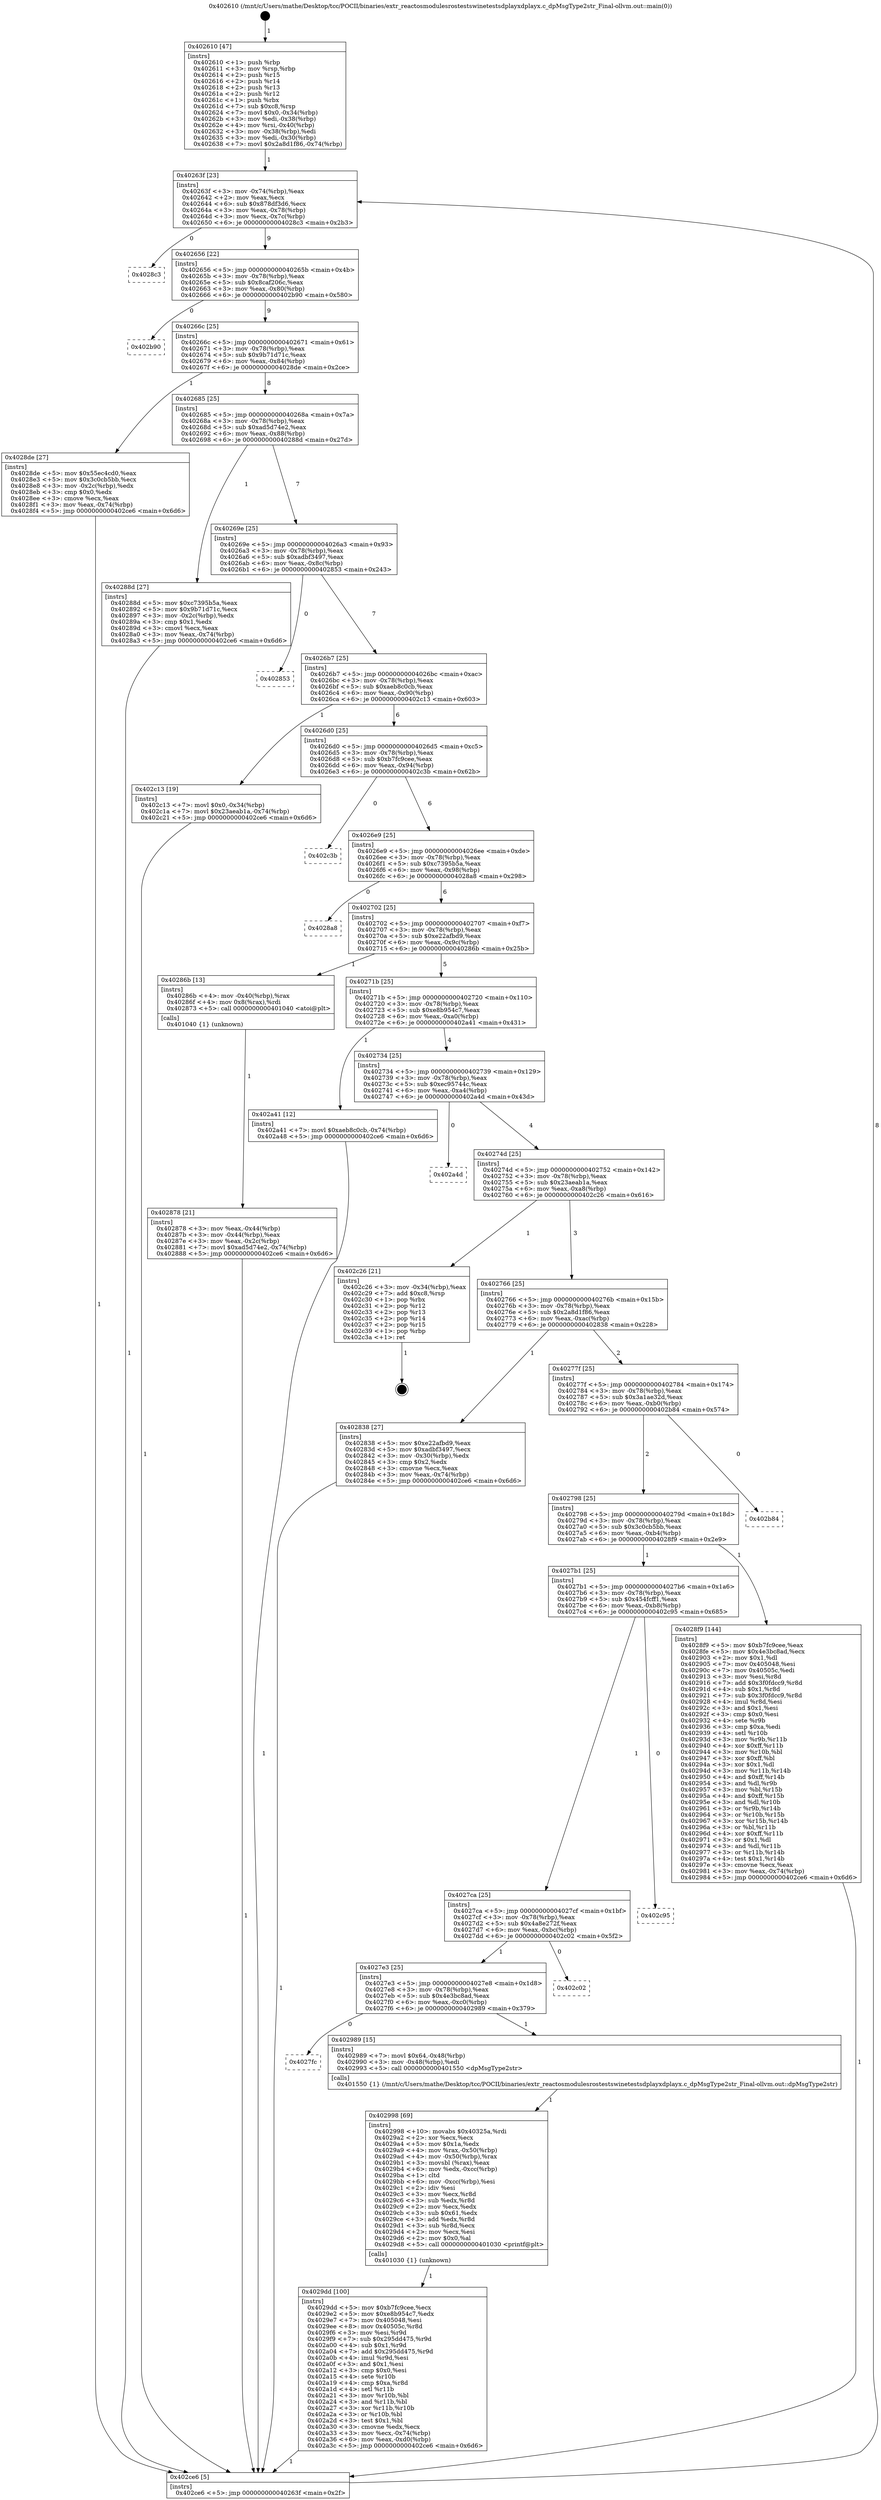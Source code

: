 digraph "0x402610" {
  label = "0x402610 (/mnt/c/Users/mathe/Desktop/tcc/POCII/binaries/extr_reactosmodulesrostestswinetestsdplayxdplayx.c_dpMsgType2str_Final-ollvm.out::main(0))"
  labelloc = "t"
  node[shape=record]

  Entry [label="",width=0.3,height=0.3,shape=circle,fillcolor=black,style=filled]
  "0x40263f" [label="{
     0x40263f [23]\l
     | [instrs]\l
     &nbsp;&nbsp;0x40263f \<+3\>: mov -0x74(%rbp),%eax\l
     &nbsp;&nbsp;0x402642 \<+2\>: mov %eax,%ecx\l
     &nbsp;&nbsp;0x402644 \<+6\>: sub $0x878df3d6,%ecx\l
     &nbsp;&nbsp;0x40264a \<+3\>: mov %eax,-0x78(%rbp)\l
     &nbsp;&nbsp;0x40264d \<+3\>: mov %ecx,-0x7c(%rbp)\l
     &nbsp;&nbsp;0x402650 \<+6\>: je 00000000004028c3 \<main+0x2b3\>\l
  }"]
  "0x4028c3" [label="{
     0x4028c3\l
  }", style=dashed]
  "0x402656" [label="{
     0x402656 [22]\l
     | [instrs]\l
     &nbsp;&nbsp;0x402656 \<+5\>: jmp 000000000040265b \<main+0x4b\>\l
     &nbsp;&nbsp;0x40265b \<+3\>: mov -0x78(%rbp),%eax\l
     &nbsp;&nbsp;0x40265e \<+5\>: sub $0x8caf206c,%eax\l
     &nbsp;&nbsp;0x402663 \<+3\>: mov %eax,-0x80(%rbp)\l
     &nbsp;&nbsp;0x402666 \<+6\>: je 0000000000402b90 \<main+0x580\>\l
  }"]
  Exit [label="",width=0.3,height=0.3,shape=circle,fillcolor=black,style=filled,peripheries=2]
  "0x402b90" [label="{
     0x402b90\l
  }", style=dashed]
  "0x40266c" [label="{
     0x40266c [25]\l
     | [instrs]\l
     &nbsp;&nbsp;0x40266c \<+5\>: jmp 0000000000402671 \<main+0x61\>\l
     &nbsp;&nbsp;0x402671 \<+3\>: mov -0x78(%rbp),%eax\l
     &nbsp;&nbsp;0x402674 \<+5\>: sub $0x9b71d71c,%eax\l
     &nbsp;&nbsp;0x402679 \<+6\>: mov %eax,-0x84(%rbp)\l
     &nbsp;&nbsp;0x40267f \<+6\>: je 00000000004028de \<main+0x2ce\>\l
  }"]
  "0x4029dd" [label="{
     0x4029dd [100]\l
     | [instrs]\l
     &nbsp;&nbsp;0x4029dd \<+5\>: mov $0xb7fc9cee,%ecx\l
     &nbsp;&nbsp;0x4029e2 \<+5\>: mov $0xe8b954c7,%edx\l
     &nbsp;&nbsp;0x4029e7 \<+7\>: mov 0x405048,%esi\l
     &nbsp;&nbsp;0x4029ee \<+8\>: mov 0x40505c,%r8d\l
     &nbsp;&nbsp;0x4029f6 \<+3\>: mov %esi,%r9d\l
     &nbsp;&nbsp;0x4029f9 \<+7\>: sub $0x295dd475,%r9d\l
     &nbsp;&nbsp;0x402a00 \<+4\>: sub $0x1,%r9d\l
     &nbsp;&nbsp;0x402a04 \<+7\>: add $0x295dd475,%r9d\l
     &nbsp;&nbsp;0x402a0b \<+4\>: imul %r9d,%esi\l
     &nbsp;&nbsp;0x402a0f \<+3\>: and $0x1,%esi\l
     &nbsp;&nbsp;0x402a12 \<+3\>: cmp $0x0,%esi\l
     &nbsp;&nbsp;0x402a15 \<+4\>: sete %r10b\l
     &nbsp;&nbsp;0x402a19 \<+4\>: cmp $0xa,%r8d\l
     &nbsp;&nbsp;0x402a1d \<+4\>: setl %r11b\l
     &nbsp;&nbsp;0x402a21 \<+3\>: mov %r10b,%bl\l
     &nbsp;&nbsp;0x402a24 \<+3\>: and %r11b,%bl\l
     &nbsp;&nbsp;0x402a27 \<+3\>: xor %r11b,%r10b\l
     &nbsp;&nbsp;0x402a2a \<+3\>: or %r10b,%bl\l
     &nbsp;&nbsp;0x402a2d \<+3\>: test $0x1,%bl\l
     &nbsp;&nbsp;0x402a30 \<+3\>: cmovne %edx,%ecx\l
     &nbsp;&nbsp;0x402a33 \<+3\>: mov %ecx,-0x74(%rbp)\l
     &nbsp;&nbsp;0x402a36 \<+6\>: mov %eax,-0xd0(%rbp)\l
     &nbsp;&nbsp;0x402a3c \<+5\>: jmp 0000000000402ce6 \<main+0x6d6\>\l
  }"]
  "0x4028de" [label="{
     0x4028de [27]\l
     | [instrs]\l
     &nbsp;&nbsp;0x4028de \<+5\>: mov $0x55ec4cd0,%eax\l
     &nbsp;&nbsp;0x4028e3 \<+5\>: mov $0x3c0cb5bb,%ecx\l
     &nbsp;&nbsp;0x4028e8 \<+3\>: mov -0x2c(%rbp),%edx\l
     &nbsp;&nbsp;0x4028eb \<+3\>: cmp $0x0,%edx\l
     &nbsp;&nbsp;0x4028ee \<+3\>: cmove %ecx,%eax\l
     &nbsp;&nbsp;0x4028f1 \<+3\>: mov %eax,-0x74(%rbp)\l
     &nbsp;&nbsp;0x4028f4 \<+5\>: jmp 0000000000402ce6 \<main+0x6d6\>\l
  }"]
  "0x402685" [label="{
     0x402685 [25]\l
     | [instrs]\l
     &nbsp;&nbsp;0x402685 \<+5\>: jmp 000000000040268a \<main+0x7a\>\l
     &nbsp;&nbsp;0x40268a \<+3\>: mov -0x78(%rbp),%eax\l
     &nbsp;&nbsp;0x40268d \<+5\>: sub $0xad5d74e2,%eax\l
     &nbsp;&nbsp;0x402692 \<+6\>: mov %eax,-0x88(%rbp)\l
     &nbsp;&nbsp;0x402698 \<+6\>: je 000000000040288d \<main+0x27d\>\l
  }"]
  "0x402998" [label="{
     0x402998 [69]\l
     | [instrs]\l
     &nbsp;&nbsp;0x402998 \<+10\>: movabs $0x40325a,%rdi\l
     &nbsp;&nbsp;0x4029a2 \<+2\>: xor %ecx,%ecx\l
     &nbsp;&nbsp;0x4029a4 \<+5\>: mov $0x1a,%edx\l
     &nbsp;&nbsp;0x4029a9 \<+4\>: mov %rax,-0x50(%rbp)\l
     &nbsp;&nbsp;0x4029ad \<+4\>: mov -0x50(%rbp),%rax\l
     &nbsp;&nbsp;0x4029b1 \<+3\>: movsbl (%rax),%eax\l
     &nbsp;&nbsp;0x4029b4 \<+6\>: mov %edx,-0xcc(%rbp)\l
     &nbsp;&nbsp;0x4029ba \<+1\>: cltd\l
     &nbsp;&nbsp;0x4029bb \<+6\>: mov -0xcc(%rbp),%esi\l
     &nbsp;&nbsp;0x4029c1 \<+2\>: idiv %esi\l
     &nbsp;&nbsp;0x4029c3 \<+3\>: mov %ecx,%r8d\l
     &nbsp;&nbsp;0x4029c6 \<+3\>: sub %edx,%r8d\l
     &nbsp;&nbsp;0x4029c9 \<+2\>: mov %ecx,%edx\l
     &nbsp;&nbsp;0x4029cb \<+3\>: sub $0x61,%edx\l
     &nbsp;&nbsp;0x4029ce \<+3\>: add %edx,%r8d\l
     &nbsp;&nbsp;0x4029d1 \<+3\>: sub %r8d,%ecx\l
     &nbsp;&nbsp;0x4029d4 \<+2\>: mov %ecx,%esi\l
     &nbsp;&nbsp;0x4029d6 \<+2\>: mov $0x0,%al\l
     &nbsp;&nbsp;0x4029d8 \<+5\>: call 0000000000401030 \<printf@plt\>\l
     | [calls]\l
     &nbsp;&nbsp;0x401030 \{1\} (unknown)\l
  }"]
  "0x40288d" [label="{
     0x40288d [27]\l
     | [instrs]\l
     &nbsp;&nbsp;0x40288d \<+5\>: mov $0xc7395b5a,%eax\l
     &nbsp;&nbsp;0x402892 \<+5\>: mov $0x9b71d71c,%ecx\l
     &nbsp;&nbsp;0x402897 \<+3\>: mov -0x2c(%rbp),%edx\l
     &nbsp;&nbsp;0x40289a \<+3\>: cmp $0x1,%edx\l
     &nbsp;&nbsp;0x40289d \<+3\>: cmovl %ecx,%eax\l
     &nbsp;&nbsp;0x4028a0 \<+3\>: mov %eax,-0x74(%rbp)\l
     &nbsp;&nbsp;0x4028a3 \<+5\>: jmp 0000000000402ce6 \<main+0x6d6\>\l
  }"]
  "0x40269e" [label="{
     0x40269e [25]\l
     | [instrs]\l
     &nbsp;&nbsp;0x40269e \<+5\>: jmp 00000000004026a3 \<main+0x93\>\l
     &nbsp;&nbsp;0x4026a3 \<+3\>: mov -0x78(%rbp),%eax\l
     &nbsp;&nbsp;0x4026a6 \<+5\>: sub $0xadbf3497,%eax\l
     &nbsp;&nbsp;0x4026ab \<+6\>: mov %eax,-0x8c(%rbp)\l
     &nbsp;&nbsp;0x4026b1 \<+6\>: je 0000000000402853 \<main+0x243\>\l
  }"]
  "0x4027fc" [label="{
     0x4027fc\l
  }", style=dashed]
  "0x402853" [label="{
     0x402853\l
  }", style=dashed]
  "0x4026b7" [label="{
     0x4026b7 [25]\l
     | [instrs]\l
     &nbsp;&nbsp;0x4026b7 \<+5\>: jmp 00000000004026bc \<main+0xac\>\l
     &nbsp;&nbsp;0x4026bc \<+3\>: mov -0x78(%rbp),%eax\l
     &nbsp;&nbsp;0x4026bf \<+5\>: sub $0xaeb8c0cb,%eax\l
     &nbsp;&nbsp;0x4026c4 \<+6\>: mov %eax,-0x90(%rbp)\l
     &nbsp;&nbsp;0x4026ca \<+6\>: je 0000000000402c13 \<main+0x603\>\l
  }"]
  "0x402989" [label="{
     0x402989 [15]\l
     | [instrs]\l
     &nbsp;&nbsp;0x402989 \<+7\>: movl $0x64,-0x48(%rbp)\l
     &nbsp;&nbsp;0x402990 \<+3\>: mov -0x48(%rbp),%edi\l
     &nbsp;&nbsp;0x402993 \<+5\>: call 0000000000401550 \<dpMsgType2str\>\l
     | [calls]\l
     &nbsp;&nbsp;0x401550 \{1\} (/mnt/c/Users/mathe/Desktop/tcc/POCII/binaries/extr_reactosmodulesrostestswinetestsdplayxdplayx.c_dpMsgType2str_Final-ollvm.out::dpMsgType2str)\l
  }"]
  "0x402c13" [label="{
     0x402c13 [19]\l
     | [instrs]\l
     &nbsp;&nbsp;0x402c13 \<+7\>: movl $0x0,-0x34(%rbp)\l
     &nbsp;&nbsp;0x402c1a \<+7\>: movl $0x23aeab1a,-0x74(%rbp)\l
     &nbsp;&nbsp;0x402c21 \<+5\>: jmp 0000000000402ce6 \<main+0x6d6\>\l
  }"]
  "0x4026d0" [label="{
     0x4026d0 [25]\l
     | [instrs]\l
     &nbsp;&nbsp;0x4026d0 \<+5\>: jmp 00000000004026d5 \<main+0xc5\>\l
     &nbsp;&nbsp;0x4026d5 \<+3\>: mov -0x78(%rbp),%eax\l
     &nbsp;&nbsp;0x4026d8 \<+5\>: sub $0xb7fc9cee,%eax\l
     &nbsp;&nbsp;0x4026dd \<+6\>: mov %eax,-0x94(%rbp)\l
     &nbsp;&nbsp;0x4026e3 \<+6\>: je 0000000000402c3b \<main+0x62b\>\l
  }"]
  "0x4027e3" [label="{
     0x4027e3 [25]\l
     | [instrs]\l
     &nbsp;&nbsp;0x4027e3 \<+5\>: jmp 00000000004027e8 \<main+0x1d8\>\l
     &nbsp;&nbsp;0x4027e8 \<+3\>: mov -0x78(%rbp),%eax\l
     &nbsp;&nbsp;0x4027eb \<+5\>: sub $0x4e3bc8ad,%eax\l
     &nbsp;&nbsp;0x4027f0 \<+6\>: mov %eax,-0xc0(%rbp)\l
     &nbsp;&nbsp;0x4027f6 \<+6\>: je 0000000000402989 \<main+0x379\>\l
  }"]
  "0x402c3b" [label="{
     0x402c3b\l
  }", style=dashed]
  "0x4026e9" [label="{
     0x4026e9 [25]\l
     | [instrs]\l
     &nbsp;&nbsp;0x4026e9 \<+5\>: jmp 00000000004026ee \<main+0xde\>\l
     &nbsp;&nbsp;0x4026ee \<+3\>: mov -0x78(%rbp),%eax\l
     &nbsp;&nbsp;0x4026f1 \<+5\>: sub $0xc7395b5a,%eax\l
     &nbsp;&nbsp;0x4026f6 \<+6\>: mov %eax,-0x98(%rbp)\l
     &nbsp;&nbsp;0x4026fc \<+6\>: je 00000000004028a8 \<main+0x298\>\l
  }"]
  "0x402c02" [label="{
     0x402c02\l
  }", style=dashed]
  "0x4028a8" [label="{
     0x4028a8\l
  }", style=dashed]
  "0x402702" [label="{
     0x402702 [25]\l
     | [instrs]\l
     &nbsp;&nbsp;0x402702 \<+5\>: jmp 0000000000402707 \<main+0xf7\>\l
     &nbsp;&nbsp;0x402707 \<+3\>: mov -0x78(%rbp),%eax\l
     &nbsp;&nbsp;0x40270a \<+5\>: sub $0xe22afbd9,%eax\l
     &nbsp;&nbsp;0x40270f \<+6\>: mov %eax,-0x9c(%rbp)\l
     &nbsp;&nbsp;0x402715 \<+6\>: je 000000000040286b \<main+0x25b\>\l
  }"]
  "0x4027ca" [label="{
     0x4027ca [25]\l
     | [instrs]\l
     &nbsp;&nbsp;0x4027ca \<+5\>: jmp 00000000004027cf \<main+0x1bf\>\l
     &nbsp;&nbsp;0x4027cf \<+3\>: mov -0x78(%rbp),%eax\l
     &nbsp;&nbsp;0x4027d2 \<+5\>: sub $0x4a8e272f,%eax\l
     &nbsp;&nbsp;0x4027d7 \<+6\>: mov %eax,-0xbc(%rbp)\l
     &nbsp;&nbsp;0x4027dd \<+6\>: je 0000000000402c02 \<main+0x5f2\>\l
  }"]
  "0x40286b" [label="{
     0x40286b [13]\l
     | [instrs]\l
     &nbsp;&nbsp;0x40286b \<+4\>: mov -0x40(%rbp),%rax\l
     &nbsp;&nbsp;0x40286f \<+4\>: mov 0x8(%rax),%rdi\l
     &nbsp;&nbsp;0x402873 \<+5\>: call 0000000000401040 \<atoi@plt\>\l
     | [calls]\l
     &nbsp;&nbsp;0x401040 \{1\} (unknown)\l
  }"]
  "0x40271b" [label="{
     0x40271b [25]\l
     | [instrs]\l
     &nbsp;&nbsp;0x40271b \<+5\>: jmp 0000000000402720 \<main+0x110\>\l
     &nbsp;&nbsp;0x402720 \<+3\>: mov -0x78(%rbp),%eax\l
     &nbsp;&nbsp;0x402723 \<+5\>: sub $0xe8b954c7,%eax\l
     &nbsp;&nbsp;0x402728 \<+6\>: mov %eax,-0xa0(%rbp)\l
     &nbsp;&nbsp;0x40272e \<+6\>: je 0000000000402a41 \<main+0x431\>\l
  }"]
  "0x402c95" [label="{
     0x402c95\l
  }", style=dashed]
  "0x402a41" [label="{
     0x402a41 [12]\l
     | [instrs]\l
     &nbsp;&nbsp;0x402a41 \<+7\>: movl $0xaeb8c0cb,-0x74(%rbp)\l
     &nbsp;&nbsp;0x402a48 \<+5\>: jmp 0000000000402ce6 \<main+0x6d6\>\l
  }"]
  "0x402734" [label="{
     0x402734 [25]\l
     | [instrs]\l
     &nbsp;&nbsp;0x402734 \<+5\>: jmp 0000000000402739 \<main+0x129\>\l
     &nbsp;&nbsp;0x402739 \<+3\>: mov -0x78(%rbp),%eax\l
     &nbsp;&nbsp;0x40273c \<+5\>: sub $0xec95744c,%eax\l
     &nbsp;&nbsp;0x402741 \<+6\>: mov %eax,-0xa4(%rbp)\l
     &nbsp;&nbsp;0x402747 \<+6\>: je 0000000000402a4d \<main+0x43d\>\l
  }"]
  "0x4027b1" [label="{
     0x4027b1 [25]\l
     | [instrs]\l
     &nbsp;&nbsp;0x4027b1 \<+5\>: jmp 00000000004027b6 \<main+0x1a6\>\l
     &nbsp;&nbsp;0x4027b6 \<+3\>: mov -0x78(%rbp),%eax\l
     &nbsp;&nbsp;0x4027b9 \<+5\>: sub $0x454fcff1,%eax\l
     &nbsp;&nbsp;0x4027be \<+6\>: mov %eax,-0xb8(%rbp)\l
     &nbsp;&nbsp;0x4027c4 \<+6\>: je 0000000000402c95 \<main+0x685\>\l
  }"]
  "0x402a4d" [label="{
     0x402a4d\l
  }", style=dashed]
  "0x40274d" [label="{
     0x40274d [25]\l
     | [instrs]\l
     &nbsp;&nbsp;0x40274d \<+5\>: jmp 0000000000402752 \<main+0x142\>\l
     &nbsp;&nbsp;0x402752 \<+3\>: mov -0x78(%rbp),%eax\l
     &nbsp;&nbsp;0x402755 \<+5\>: sub $0x23aeab1a,%eax\l
     &nbsp;&nbsp;0x40275a \<+6\>: mov %eax,-0xa8(%rbp)\l
     &nbsp;&nbsp;0x402760 \<+6\>: je 0000000000402c26 \<main+0x616\>\l
  }"]
  "0x4028f9" [label="{
     0x4028f9 [144]\l
     | [instrs]\l
     &nbsp;&nbsp;0x4028f9 \<+5\>: mov $0xb7fc9cee,%eax\l
     &nbsp;&nbsp;0x4028fe \<+5\>: mov $0x4e3bc8ad,%ecx\l
     &nbsp;&nbsp;0x402903 \<+2\>: mov $0x1,%dl\l
     &nbsp;&nbsp;0x402905 \<+7\>: mov 0x405048,%esi\l
     &nbsp;&nbsp;0x40290c \<+7\>: mov 0x40505c,%edi\l
     &nbsp;&nbsp;0x402913 \<+3\>: mov %esi,%r8d\l
     &nbsp;&nbsp;0x402916 \<+7\>: add $0x3f0fdcc9,%r8d\l
     &nbsp;&nbsp;0x40291d \<+4\>: sub $0x1,%r8d\l
     &nbsp;&nbsp;0x402921 \<+7\>: sub $0x3f0fdcc9,%r8d\l
     &nbsp;&nbsp;0x402928 \<+4\>: imul %r8d,%esi\l
     &nbsp;&nbsp;0x40292c \<+3\>: and $0x1,%esi\l
     &nbsp;&nbsp;0x40292f \<+3\>: cmp $0x0,%esi\l
     &nbsp;&nbsp;0x402932 \<+4\>: sete %r9b\l
     &nbsp;&nbsp;0x402936 \<+3\>: cmp $0xa,%edi\l
     &nbsp;&nbsp;0x402939 \<+4\>: setl %r10b\l
     &nbsp;&nbsp;0x40293d \<+3\>: mov %r9b,%r11b\l
     &nbsp;&nbsp;0x402940 \<+4\>: xor $0xff,%r11b\l
     &nbsp;&nbsp;0x402944 \<+3\>: mov %r10b,%bl\l
     &nbsp;&nbsp;0x402947 \<+3\>: xor $0xff,%bl\l
     &nbsp;&nbsp;0x40294a \<+3\>: xor $0x1,%dl\l
     &nbsp;&nbsp;0x40294d \<+3\>: mov %r11b,%r14b\l
     &nbsp;&nbsp;0x402950 \<+4\>: and $0xff,%r14b\l
     &nbsp;&nbsp;0x402954 \<+3\>: and %dl,%r9b\l
     &nbsp;&nbsp;0x402957 \<+3\>: mov %bl,%r15b\l
     &nbsp;&nbsp;0x40295a \<+4\>: and $0xff,%r15b\l
     &nbsp;&nbsp;0x40295e \<+3\>: and %dl,%r10b\l
     &nbsp;&nbsp;0x402961 \<+3\>: or %r9b,%r14b\l
     &nbsp;&nbsp;0x402964 \<+3\>: or %r10b,%r15b\l
     &nbsp;&nbsp;0x402967 \<+3\>: xor %r15b,%r14b\l
     &nbsp;&nbsp;0x40296a \<+3\>: or %bl,%r11b\l
     &nbsp;&nbsp;0x40296d \<+4\>: xor $0xff,%r11b\l
     &nbsp;&nbsp;0x402971 \<+3\>: or $0x1,%dl\l
     &nbsp;&nbsp;0x402974 \<+3\>: and %dl,%r11b\l
     &nbsp;&nbsp;0x402977 \<+3\>: or %r11b,%r14b\l
     &nbsp;&nbsp;0x40297a \<+4\>: test $0x1,%r14b\l
     &nbsp;&nbsp;0x40297e \<+3\>: cmovne %ecx,%eax\l
     &nbsp;&nbsp;0x402981 \<+3\>: mov %eax,-0x74(%rbp)\l
     &nbsp;&nbsp;0x402984 \<+5\>: jmp 0000000000402ce6 \<main+0x6d6\>\l
  }"]
  "0x402c26" [label="{
     0x402c26 [21]\l
     | [instrs]\l
     &nbsp;&nbsp;0x402c26 \<+3\>: mov -0x34(%rbp),%eax\l
     &nbsp;&nbsp;0x402c29 \<+7\>: add $0xc8,%rsp\l
     &nbsp;&nbsp;0x402c30 \<+1\>: pop %rbx\l
     &nbsp;&nbsp;0x402c31 \<+2\>: pop %r12\l
     &nbsp;&nbsp;0x402c33 \<+2\>: pop %r13\l
     &nbsp;&nbsp;0x402c35 \<+2\>: pop %r14\l
     &nbsp;&nbsp;0x402c37 \<+2\>: pop %r15\l
     &nbsp;&nbsp;0x402c39 \<+1\>: pop %rbp\l
     &nbsp;&nbsp;0x402c3a \<+1\>: ret\l
  }"]
  "0x402766" [label="{
     0x402766 [25]\l
     | [instrs]\l
     &nbsp;&nbsp;0x402766 \<+5\>: jmp 000000000040276b \<main+0x15b\>\l
     &nbsp;&nbsp;0x40276b \<+3\>: mov -0x78(%rbp),%eax\l
     &nbsp;&nbsp;0x40276e \<+5\>: sub $0x2a8d1f86,%eax\l
     &nbsp;&nbsp;0x402773 \<+6\>: mov %eax,-0xac(%rbp)\l
     &nbsp;&nbsp;0x402779 \<+6\>: je 0000000000402838 \<main+0x228\>\l
  }"]
  "0x402798" [label="{
     0x402798 [25]\l
     | [instrs]\l
     &nbsp;&nbsp;0x402798 \<+5\>: jmp 000000000040279d \<main+0x18d\>\l
     &nbsp;&nbsp;0x40279d \<+3\>: mov -0x78(%rbp),%eax\l
     &nbsp;&nbsp;0x4027a0 \<+5\>: sub $0x3c0cb5bb,%eax\l
     &nbsp;&nbsp;0x4027a5 \<+6\>: mov %eax,-0xb4(%rbp)\l
     &nbsp;&nbsp;0x4027ab \<+6\>: je 00000000004028f9 \<main+0x2e9\>\l
  }"]
  "0x402838" [label="{
     0x402838 [27]\l
     | [instrs]\l
     &nbsp;&nbsp;0x402838 \<+5\>: mov $0xe22afbd9,%eax\l
     &nbsp;&nbsp;0x40283d \<+5\>: mov $0xadbf3497,%ecx\l
     &nbsp;&nbsp;0x402842 \<+3\>: mov -0x30(%rbp),%edx\l
     &nbsp;&nbsp;0x402845 \<+3\>: cmp $0x2,%edx\l
     &nbsp;&nbsp;0x402848 \<+3\>: cmovne %ecx,%eax\l
     &nbsp;&nbsp;0x40284b \<+3\>: mov %eax,-0x74(%rbp)\l
     &nbsp;&nbsp;0x40284e \<+5\>: jmp 0000000000402ce6 \<main+0x6d6\>\l
  }"]
  "0x40277f" [label="{
     0x40277f [25]\l
     | [instrs]\l
     &nbsp;&nbsp;0x40277f \<+5\>: jmp 0000000000402784 \<main+0x174\>\l
     &nbsp;&nbsp;0x402784 \<+3\>: mov -0x78(%rbp),%eax\l
     &nbsp;&nbsp;0x402787 \<+5\>: sub $0x3a1ae32d,%eax\l
     &nbsp;&nbsp;0x40278c \<+6\>: mov %eax,-0xb0(%rbp)\l
     &nbsp;&nbsp;0x402792 \<+6\>: je 0000000000402b84 \<main+0x574\>\l
  }"]
  "0x402ce6" [label="{
     0x402ce6 [5]\l
     | [instrs]\l
     &nbsp;&nbsp;0x402ce6 \<+5\>: jmp 000000000040263f \<main+0x2f\>\l
  }"]
  "0x402610" [label="{
     0x402610 [47]\l
     | [instrs]\l
     &nbsp;&nbsp;0x402610 \<+1\>: push %rbp\l
     &nbsp;&nbsp;0x402611 \<+3\>: mov %rsp,%rbp\l
     &nbsp;&nbsp;0x402614 \<+2\>: push %r15\l
     &nbsp;&nbsp;0x402616 \<+2\>: push %r14\l
     &nbsp;&nbsp;0x402618 \<+2\>: push %r13\l
     &nbsp;&nbsp;0x40261a \<+2\>: push %r12\l
     &nbsp;&nbsp;0x40261c \<+1\>: push %rbx\l
     &nbsp;&nbsp;0x40261d \<+7\>: sub $0xc8,%rsp\l
     &nbsp;&nbsp;0x402624 \<+7\>: movl $0x0,-0x34(%rbp)\l
     &nbsp;&nbsp;0x40262b \<+3\>: mov %edi,-0x38(%rbp)\l
     &nbsp;&nbsp;0x40262e \<+4\>: mov %rsi,-0x40(%rbp)\l
     &nbsp;&nbsp;0x402632 \<+3\>: mov -0x38(%rbp),%edi\l
     &nbsp;&nbsp;0x402635 \<+3\>: mov %edi,-0x30(%rbp)\l
     &nbsp;&nbsp;0x402638 \<+7\>: movl $0x2a8d1f86,-0x74(%rbp)\l
  }"]
  "0x402878" [label="{
     0x402878 [21]\l
     | [instrs]\l
     &nbsp;&nbsp;0x402878 \<+3\>: mov %eax,-0x44(%rbp)\l
     &nbsp;&nbsp;0x40287b \<+3\>: mov -0x44(%rbp),%eax\l
     &nbsp;&nbsp;0x40287e \<+3\>: mov %eax,-0x2c(%rbp)\l
     &nbsp;&nbsp;0x402881 \<+7\>: movl $0xad5d74e2,-0x74(%rbp)\l
     &nbsp;&nbsp;0x402888 \<+5\>: jmp 0000000000402ce6 \<main+0x6d6\>\l
  }"]
  "0x402b84" [label="{
     0x402b84\l
  }", style=dashed]
  Entry -> "0x402610" [label=" 1"]
  "0x40263f" -> "0x4028c3" [label=" 0"]
  "0x40263f" -> "0x402656" [label=" 9"]
  "0x402c26" -> Exit [label=" 1"]
  "0x402656" -> "0x402b90" [label=" 0"]
  "0x402656" -> "0x40266c" [label=" 9"]
  "0x402c13" -> "0x402ce6" [label=" 1"]
  "0x40266c" -> "0x4028de" [label=" 1"]
  "0x40266c" -> "0x402685" [label=" 8"]
  "0x402a41" -> "0x402ce6" [label=" 1"]
  "0x402685" -> "0x40288d" [label=" 1"]
  "0x402685" -> "0x40269e" [label=" 7"]
  "0x4029dd" -> "0x402ce6" [label=" 1"]
  "0x40269e" -> "0x402853" [label=" 0"]
  "0x40269e" -> "0x4026b7" [label=" 7"]
  "0x402998" -> "0x4029dd" [label=" 1"]
  "0x4026b7" -> "0x402c13" [label=" 1"]
  "0x4026b7" -> "0x4026d0" [label=" 6"]
  "0x402989" -> "0x402998" [label=" 1"]
  "0x4026d0" -> "0x402c3b" [label=" 0"]
  "0x4026d0" -> "0x4026e9" [label=" 6"]
  "0x4027e3" -> "0x402989" [label=" 1"]
  "0x4026e9" -> "0x4028a8" [label=" 0"]
  "0x4026e9" -> "0x402702" [label=" 6"]
  "0x4027e3" -> "0x4027fc" [label=" 0"]
  "0x402702" -> "0x40286b" [label=" 1"]
  "0x402702" -> "0x40271b" [label=" 5"]
  "0x4027ca" -> "0x402c02" [label=" 0"]
  "0x40271b" -> "0x402a41" [label=" 1"]
  "0x40271b" -> "0x402734" [label=" 4"]
  "0x4027ca" -> "0x4027e3" [label=" 1"]
  "0x402734" -> "0x402a4d" [label=" 0"]
  "0x402734" -> "0x40274d" [label=" 4"]
  "0x4027b1" -> "0x402c95" [label=" 0"]
  "0x40274d" -> "0x402c26" [label=" 1"]
  "0x40274d" -> "0x402766" [label=" 3"]
  "0x4027b1" -> "0x4027ca" [label=" 1"]
  "0x402766" -> "0x402838" [label=" 1"]
  "0x402766" -> "0x40277f" [label=" 2"]
  "0x402838" -> "0x402ce6" [label=" 1"]
  "0x402610" -> "0x40263f" [label=" 1"]
  "0x402ce6" -> "0x40263f" [label=" 8"]
  "0x40286b" -> "0x402878" [label=" 1"]
  "0x402878" -> "0x402ce6" [label=" 1"]
  "0x40288d" -> "0x402ce6" [label=" 1"]
  "0x4028de" -> "0x402ce6" [label=" 1"]
  "0x402798" -> "0x4027b1" [label=" 1"]
  "0x40277f" -> "0x402b84" [label=" 0"]
  "0x40277f" -> "0x402798" [label=" 2"]
  "0x4028f9" -> "0x402ce6" [label=" 1"]
  "0x402798" -> "0x4028f9" [label=" 1"]
}
